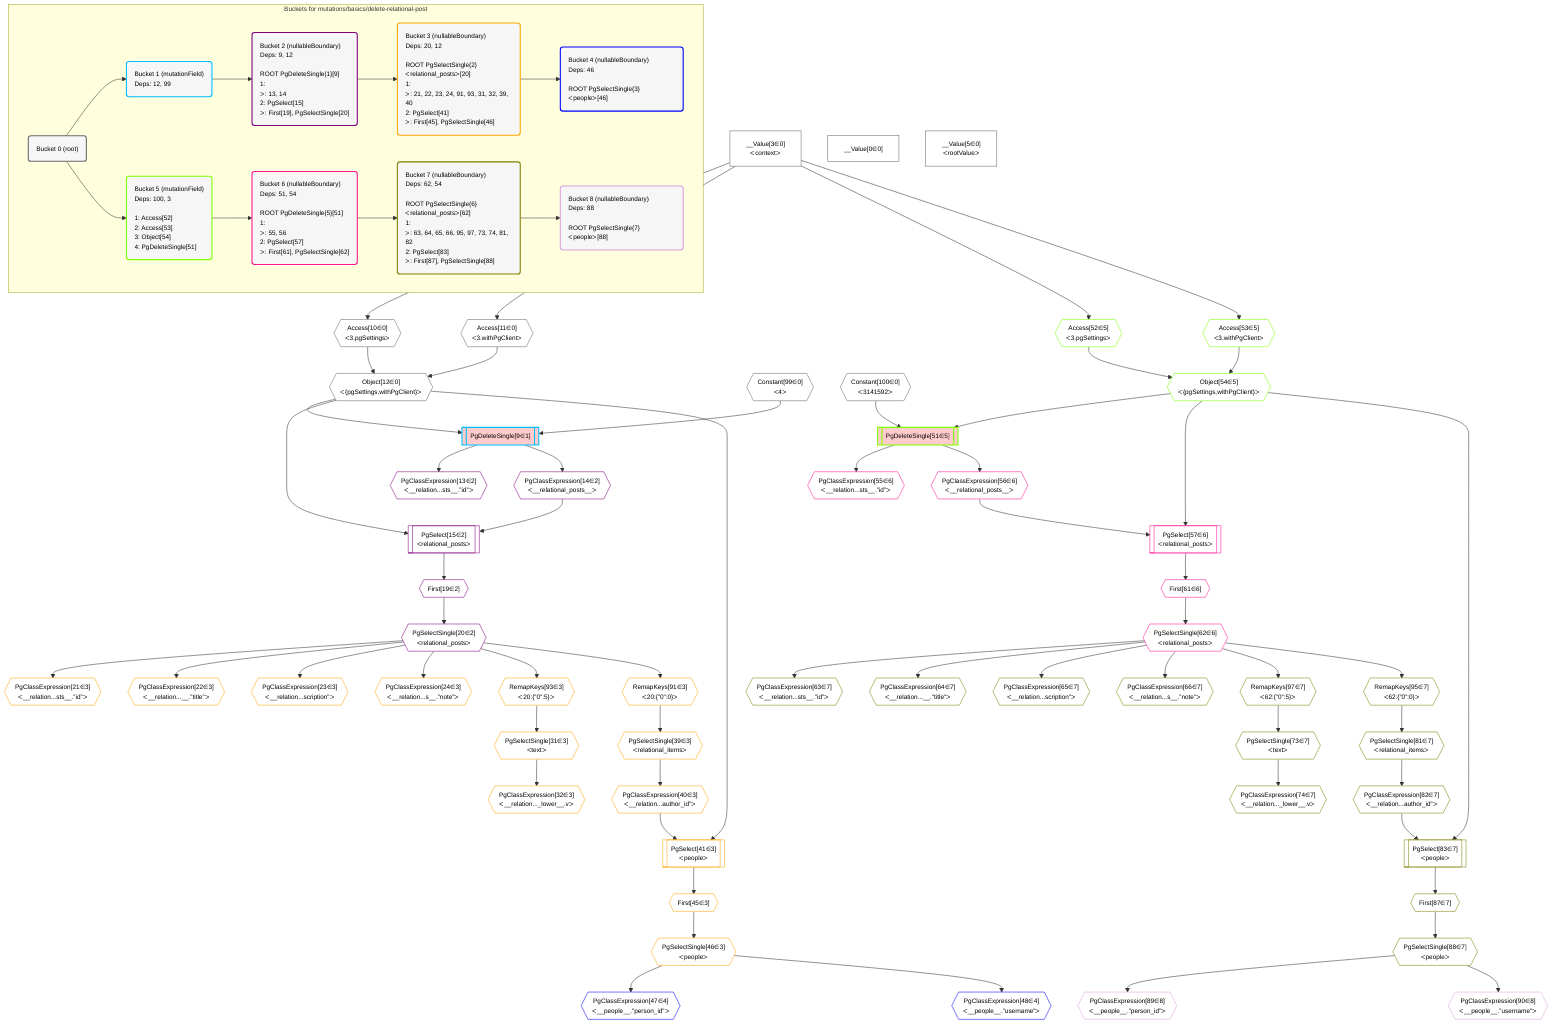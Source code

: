 %%{init: {'themeVariables': { 'fontSize': '12px'}}}%%
graph TD
    classDef path fill:#eee,stroke:#000,color:#000
    classDef plan fill:#fff,stroke-width:1px,color:#000
    classDef itemplan fill:#fff,stroke-width:2px,color:#000
    classDef unbatchedplan fill:#dff,stroke-width:1px,color:#000
    classDef sideeffectplan fill:#fcc,stroke-width:2px,color:#000
    classDef bucket fill:#f6f6f6,color:#000,stroke-width:2px,text-align:left


    %% plan dependencies
    Object12{{"Object[12∈0]<br />ᐸ{pgSettings,withPgClient}ᐳ"}}:::plan
    Access10{{"Access[10∈0]<br />ᐸ3.pgSettingsᐳ"}}:::plan
    Access11{{"Access[11∈0]<br />ᐸ3.withPgClientᐳ"}}:::plan
    Access10 & Access11 --> Object12
    __Value3["__Value[3∈0]<br />ᐸcontextᐳ"]:::plan
    __Value3 --> Access10
    __Value3 --> Access11
    __Value0["__Value[0∈0]"]:::plan
    __Value5["__Value[5∈0]<br />ᐸrootValueᐳ"]:::plan
    Constant99{{"Constant[99∈0]<br />ᐸ4ᐳ"}}:::plan
    Constant100{{"Constant[100∈0]<br />ᐸ3141592ᐳ"}}:::plan
    Object54{{"Object[54∈5]<br />ᐸ{pgSettings,withPgClient}ᐳ"}}:::plan
    Access52{{"Access[52∈5]<br />ᐸ3.pgSettingsᐳ"}}:::plan
    Access53{{"Access[53∈5]<br />ᐸ3.withPgClientᐳ"}}:::plan
    Access52 & Access53 --> Object54
    PgDeleteSingle51[["PgDeleteSingle[51∈5]"]]:::sideeffectplan
    Object54 & Constant100 --> PgDeleteSingle51
    __Value3 --> Access52
    __Value3 --> Access53
    PgDeleteSingle9[["PgDeleteSingle[9∈1]"]]:::sideeffectplan
    Object12 & Constant99 --> PgDeleteSingle9
    PgSelect15[["PgSelect[15∈2]<br />ᐸrelational_postsᐳ"]]:::plan
    PgClassExpression14{{"PgClassExpression[14∈2]<br />ᐸ__relational_posts__ᐳ"}}:::plan
    Object12 & PgClassExpression14 --> PgSelect15
    PgSelect57[["PgSelect[57∈6]<br />ᐸrelational_postsᐳ"]]:::plan
    PgClassExpression56{{"PgClassExpression[56∈6]<br />ᐸ__relational_posts__ᐳ"}}:::plan
    Object54 & PgClassExpression56 --> PgSelect57
    PgClassExpression13{{"PgClassExpression[13∈2]<br />ᐸ__relation...sts__.”id”ᐳ"}}:::plan
    PgDeleteSingle9 --> PgClassExpression13
    PgDeleteSingle9 --> PgClassExpression14
    First19{{"First[19∈2]"}}:::plan
    PgSelect15 --> First19
    PgSelectSingle20{{"PgSelectSingle[20∈2]<br />ᐸrelational_postsᐳ"}}:::plan
    First19 --> PgSelectSingle20
    PgClassExpression55{{"PgClassExpression[55∈6]<br />ᐸ__relation...sts__.”id”ᐳ"}}:::plan
    PgDeleteSingle51 --> PgClassExpression55
    PgDeleteSingle51 --> PgClassExpression56
    First61{{"First[61∈6]"}}:::plan
    PgSelect57 --> First61
    PgSelectSingle62{{"PgSelectSingle[62∈6]<br />ᐸrelational_postsᐳ"}}:::plan
    First61 --> PgSelectSingle62
    PgSelect41[["PgSelect[41∈3]<br />ᐸpeopleᐳ"]]:::plan
    PgClassExpression40{{"PgClassExpression[40∈3]<br />ᐸ__relation...author_id”ᐳ"}}:::plan
    Object12 & PgClassExpression40 --> PgSelect41
    PgSelect83[["PgSelect[83∈7]<br />ᐸpeopleᐳ"]]:::plan
    PgClassExpression82{{"PgClassExpression[82∈7]<br />ᐸ__relation...author_id”ᐳ"}}:::plan
    Object54 & PgClassExpression82 --> PgSelect83
    PgClassExpression21{{"PgClassExpression[21∈3]<br />ᐸ__relation...sts__.”id”ᐳ"}}:::plan
    PgSelectSingle20 --> PgClassExpression21
    PgClassExpression22{{"PgClassExpression[22∈3]<br />ᐸ__relation...__.”title”ᐳ"}}:::plan
    PgSelectSingle20 --> PgClassExpression22
    PgClassExpression23{{"PgClassExpression[23∈3]<br />ᐸ__relation...scription”ᐳ"}}:::plan
    PgSelectSingle20 --> PgClassExpression23
    PgClassExpression24{{"PgClassExpression[24∈3]<br />ᐸ__relation...s__.”note”ᐳ"}}:::plan
    PgSelectSingle20 --> PgClassExpression24
    RemapKeys93{{"RemapKeys[93∈3]<br />ᐸ20:{”0”:5}ᐳ"}}:::plan
    PgSelectSingle20 --> RemapKeys93
    PgSelectSingle31{{"PgSelectSingle[31∈3]<br />ᐸtextᐳ"}}:::plan
    RemapKeys93 --> PgSelectSingle31
    PgClassExpression32{{"PgClassExpression[32∈3]<br />ᐸ__relation..._lower__.vᐳ"}}:::plan
    PgSelectSingle31 --> PgClassExpression32
    RemapKeys91{{"RemapKeys[91∈3]<br />ᐸ20:{”0”:0}ᐳ"}}:::plan
    PgSelectSingle20 --> RemapKeys91
    PgSelectSingle39{{"PgSelectSingle[39∈3]<br />ᐸrelational_itemsᐳ"}}:::plan
    RemapKeys91 --> PgSelectSingle39
    PgSelectSingle39 --> PgClassExpression40
    First45{{"First[45∈3]"}}:::plan
    PgSelect41 --> First45
    PgSelectSingle46{{"PgSelectSingle[46∈3]<br />ᐸpeopleᐳ"}}:::plan
    First45 --> PgSelectSingle46
    PgClassExpression63{{"PgClassExpression[63∈7]<br />ᐸ__relation...sts__.”id”ᐳ"}}:::plan
    PgSelectSingle62 --> PgClassExpression63
    PgClassExpression64{{"PgClassExpression[64∈7]<br />ᐸ__relation...__.”title”ᐳ"}}:::plan
    PgSelectSingle62 --> PgClassExpression64
    PgClassExpression65{{"PgClassExpression[65∈7]<br />ᐸ__relation...scription”ᐳ"}}:::plan
    PgSelectSingle62 --> PgClassExpression65
    PgClassExpression66{{"PgClassExpression[66∈7]<br />ᐸ__relation...s__.”note”ᐳ"}}:::plan
    PgSelectSingle62 --> PgClassExpression66
    RemapKeys97{{"RemapKeys[97∈7]<br />ᐸ62:{”0”:5}ᐳ"}}:::plan
    PgSelectSingle62 --> RemapKeys97
    PgSelectSingle73{{"PgSelectSingle[73∈7]<br />ᐸtextᐳ"}}:::plan
    RemapKeys97 --> PgSelectSingle73
    PgClassExpression74{{"PgClassExpression[74∈7]<br />ᐸ__relation..._lower__.vᐳ"}}:::plan
    PgSelectSingle73 --> PgClassExpression74
    RemapKeys95{{"RemapKeys[95∈7]<br />ᐸ62:{”0”:0}ᐳ"}}:::plan
    PgSelectSingle62 --> RemapKeys95
    PgSelectSingle81{{"PgSelectSingle[81∈7]<br />ᐸrelational_itemsᐳ"}}:::plan
    RemapKeys95 --> PgSelectSingle81
    PgSelectSingle81 --> PgClassExpression82
    First87{{"First[87∈7]"}}:::plan
    PgSelect83 --> First87
    PgSelectSingle88{{"PgSelectSingle[88∈7]<br />ᐸpeopleᐳ"}}:::plan
    First87 --> PgSelectSingle88
    PgClassExpression47{{"PgClassExpression[47∈4]<br />ᐸ__people__.”person_id”ᐳ"}}:::plan
    PgSelectSingle46 --> PgClassExpression47
    PgClassExpression48{{"PgClassExpression[48∈4]<br />ᐸ__people__.”username”ᐳ"}}:::plan
    PgSelectSingle46 --> PgClassExpression48
    PgClassExpression89{{"PgClassExpression[89∈8]<br />ᐸ__people__.”person_id”ᐳ"}}:::plan
    PgSelectSingle88 --> PgClassExpression89
    PgClassExpression90{{"PgClassExpression[90∈8]<br />ᐸ__people__.”username”ᐳ"}}:::plan
    PgSelectSingle88 --> PgClassExpression90

    %% define steps

    subgraph "Buckets for mutations/basics/delete-relational-post"
    Bucket0("Bucket 0 (root)"):::bucket
    classDef bucket0 stroke:#696969
    class Bucket0,__Value0,__Value3,__Value5,Access10,Access11,Object12,Constant99,Constant100 bucket0
    Bucket1("Bucket 1 (mutationField)<br />Deps: 12, 99"):::bucket
    classDef bucket1 stroke:#00bfff
    class Bucket1,PgDeleteSingle9 bucket1
    Bucket2("Bucket 2 (nullableBoundary)<br />Deps: 9, 12<br /><br />ROOT PgDeleteSingle{1}[9]<br />1: <br />ᐳ: 13, 14<br />2: PgSelect[15]<br />ᐳ: First[19], PgSelectSingle[20]"):::bucket
    classDef bucket2 stroke:#7f007f
    class Bucket2,PgClassExpression13,PgClassExpression14,PgSelect15,First19,PgSelectSingle20 bucket2
    Bucket3("Bucket 3 (nullableBoundary)<br />Deps: 20, 12<br /><br />ROOT PgSelectSingle{2}ᐸrelational_postsᐳ[20]<br />1: <br />ᐳ: 21, 22, 23, 24, 91, 93, 31, 32, 39, 40<br />2: PgSelect[41]<br />ᐳ: First[45], PgSelectSingle[46]"):::bucket
    classDef bucket3 stroke:#ffa500
    class Bucket3,PgClassExpression21,PgClassExpression22,PgClassExpression23,PgClassExpression24,PgSelectSingle31,PgClassExpression32,PgSelectSingle39,PgClassExpression40,PgSelect41,First45,PgSelectSingle46,RemapKeys91,RemapKeys93 bucket3
    Bucket4("Bucket 4 (nullableBoundary)<br />Deps: 46<br /><br />ROOT PgSelectSingle{3}ᐸpeopleᐳ[46]"):::bucket
    classDef bucket4 stroke:#0000ff
    class Bucket4,PgClassExpression47,PgClassExpression48 bucket4
    Bucket5("Bucket 5 (mutationField)<br />Deps: 100, 3<br /><br />1: Access[52]<br />2: Access[53]<br />3: Object[54]<br />4: PgDeleteSingle[51]"):::bucket
    classDef bucket5 stroke:#7fff00
    class Bucket5,PgDeleteSingle51,Access52,Access53,Object54 bucket5
    Bucket6("Bucket 6 (nullableBoundary)<br />Deps: 51, 54<br /><br />ROOT PgDeleteSingle{5}[51]<br />1: <br />ᐳ: 55, 56<br />2: PgSelect[57]<br />ᐳ: First[61], PgSelectSingle[62]"):::bucket
    classDef bucket6 stroke:#ff1493
    class Bucket6,PgClassExpression55,PgClassExpression56,PgSelect57,First61,PgSelectSingle62 bucket6
    Bucket7("Bucket 7 (nullableBoundary)<br />Deps: 62, 54<br /><br />ROOT PgSelectSingle{6}ᐸrelational_postsᐳ[62]<br />1: <br />ᐳ: 63, 64, 65, 66, 95, 97, 73, 74, 81, 82<br />2: PgSelect[83]<br />ᐳ: First[87], PgSelectSingle[88]"):::bucket
    classDef bucket7 stroke:#808000
    class Bucket7,PgClassExpression63,PgClassExpression64,PgClassExpression65,PgClassExpression66,PgSelectSingle73,PgClassExpression74,PgSelectSingle81,PgClassExpression82,PgSelect83,First87,PgSelectSingle88,RemapKeys95,RemapKeys97 bucket7
    Bucket8("Bucket 8 (nullableBoundary)<br />Deps: 88<br /><br />ROOT PgSelectSingle{7}ᐸpeopleᐳ[88]"):::bucket
    classDef bucket8 stroke:#dda0dd
    class Bucket8,PgClassExpression89,PgClassExpression90 bucket8
    Bucket0 --> Bucket1 & Bucket5
    Bucket1 --> Bucket2
    Bucket2 --> Bucket3
    Bucket3 --> Bucket4
    Bucket5 --> Bucket6
    Bucket6 --> Bucket7
    Bucket7 --> Bucket8
    end